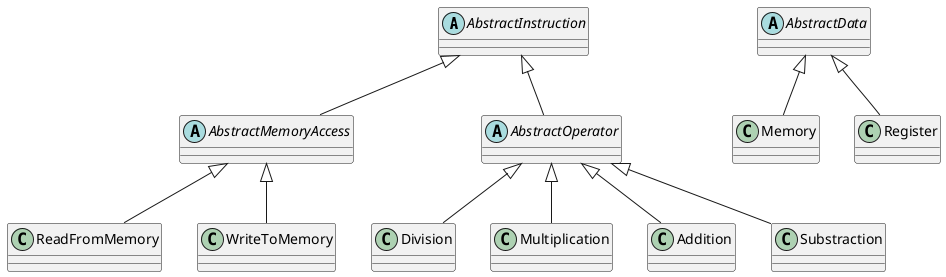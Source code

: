 @startuml

abstract class AbstractInstruction

abstract class AbstractMemoryAccess
class ReadFromMemory
class WriteToMemory

abstract class AbstractOperator
class Division
class Multiplication
class Addition
class Substraction

abstract class AbstractData
class Memory
class Register

AbstractInstruction <|-- AbstractMemoryAccess
AbstractInstruction <|-- AbstractOperator

AbstractMemoryAccess <|-- ReadFromMemory
AbstractMemoryAccess <|-- WriteToMemory

AbstractOperator <|-- Division
AbstractOperator <|-- Addition
AbstractOperator <|-- Substraction
AbstractOperator <|-- Multiplication

AbstractData <|-- Memory
AbstractData <|-- Register



@enduml
